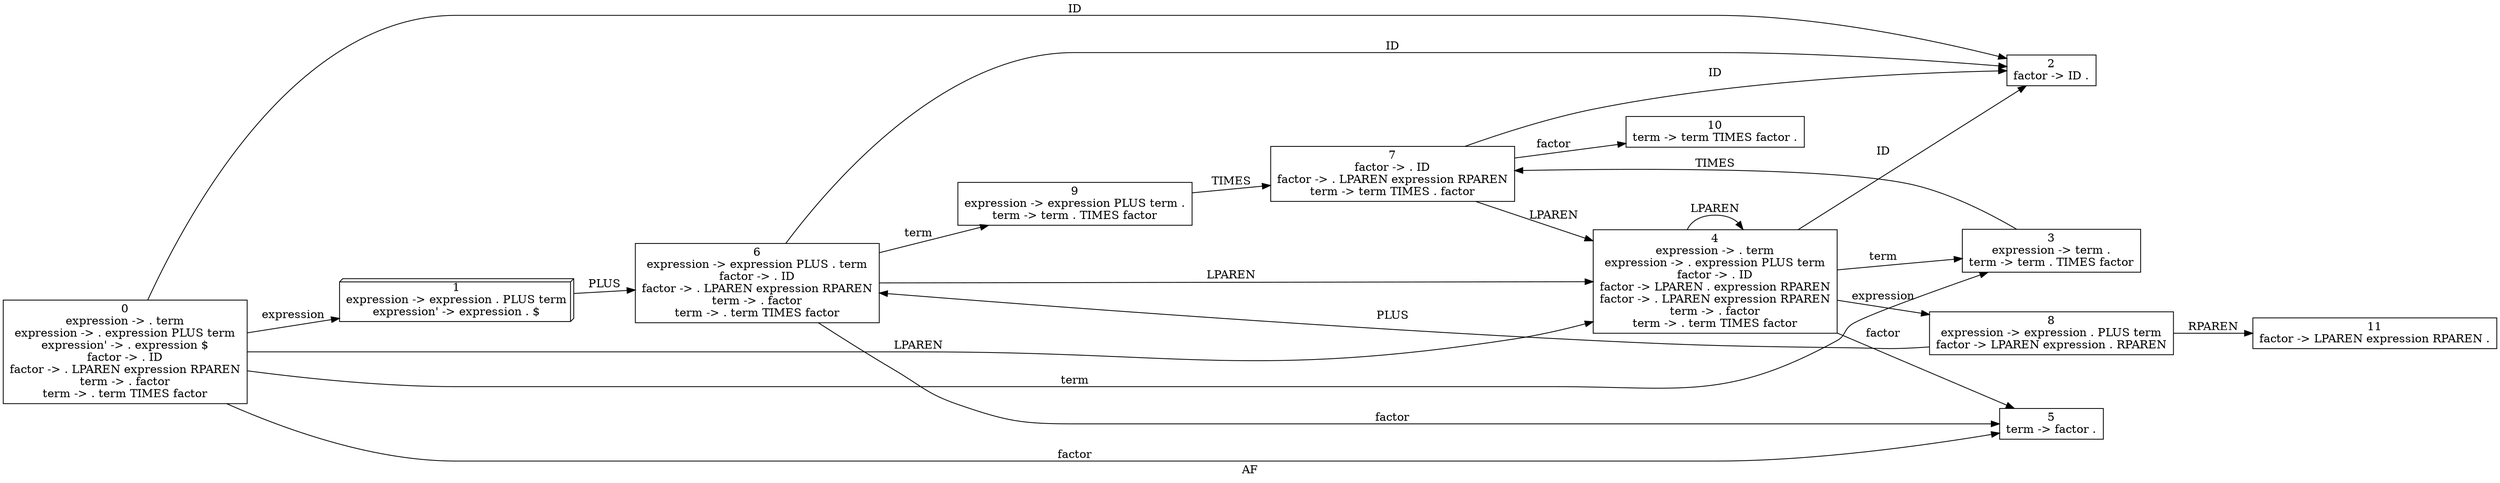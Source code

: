 // LR0
digraph {
	rankdir=LR
	label=AF
	0 [label="0
expression -> . term
expression -> . expression PLUS term
expression' -> . expression $
factor -> . ID
factor -> . LPAREN expression RPAREN
term -> . factor
term -> . term TIMES factor" shape=box]
	1 [label="1
expression -> expression . PLUS term
expression' -> expression . $" shape=box3d]
	6 [label="6
expression -> expression PLUS . term
factor -> . ID
factor -> . LPAREN expression RPAREN
term -> . factor
term -> . term TIMES factor" shape=box]
	2 [label="2
factor -> ID ." shape=box]
	6 -> 2 [label=ID]
	9 [label="9
expression -> expression PLUS term .
term -> term . TIMES factor" shape=box]
	7 [label="7
factor -> . ID
factor -> . LPAREN expression RPAREN
term -> term TIMES . factor" shape=box]
	7 -> 2 [label=ID]
	4 [label="4
expression -> . term
expression -> . expression PLUS term
factor -> . ID
factor -> LPAREN . expression RPAREN
factor -> . LPAREN expression RPAREN
term -> . factor
term -> . term TIMES factor" shape=box]
	8 [label="8
expression -> expression . PLUS term
factor -> LPAREN expression . RPAREN" shape=box]
	8 -> 6 [label=PLUS]
	11 [label="11
factor -> LPAREN expression RPAREN ." shape=box]
	8 -> 11 [label=RPAREN]
	4 -> 8 [label=expression]
	4 -> 2 [label=ID]
	3 [label="3
expression -> term .
term -> term . TIMES factor" shape=box]
	3 -> 7 [label=TIMES]
	4 -> 3 [label=term]
	4 -> 4 [label=LPAREN]
	5 [label="5
term -> factor ." shape=box]
	4 -> 5 [label=factor]
	7 -> 4 [label=LPAREN]
	10 [label="10
term -> term TIMES factor ." shape=box]
	7 -> 10 [label=factor]
	9 -> 7 [label=TIMES]
	6 -> 9 [label=term]
	6 -> 4 [label=LPAREN]
	6 -> 5 [label=factor]
	1 -> 6 [label=PLUS]
	0 -> 1 [label=expression]
	0 -> 2 [label=ID]
	0 -> 3 [label=term]
	0 -> 4 [label=LPAREN]
	0 -> 5 [label=factor]
}
